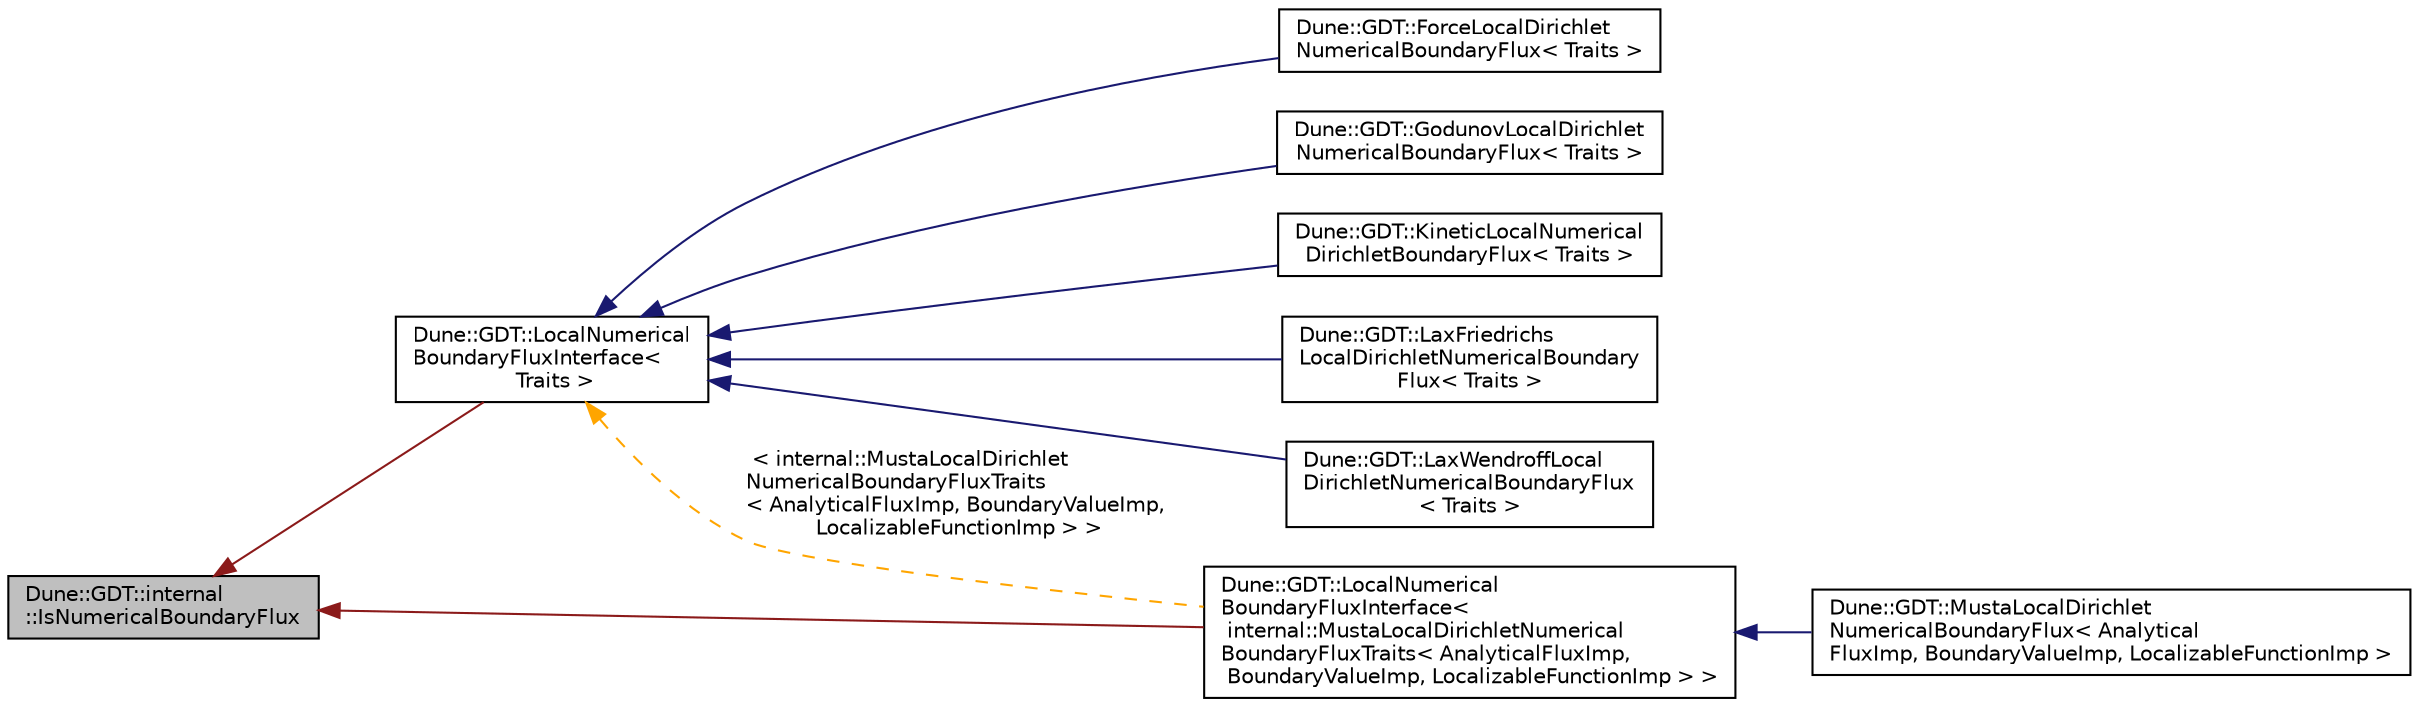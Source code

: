 digraph "Dune::GDT::internal::IsNumericalBoundaryFlux"
{
  edge [fontname="Helvetica",fontsize="10",labelfontname="Helvetica",labelfontsize="10"];
  node [fontname="Helvetica",fontsize="10",shape=record];
  rankdir="LR";
  Node0 [label="Dune::GDT::internal\l::IsNumericalBoundaryFlux",height=0.2,width=0.4,color="black", fillcolor="grey75", style="filled", fontcolor="black"];
  Node0 -> Node1 [dir="back",color="firebrick4",fontsize="10",style="solid",fontname="Helvetica"];
  Node1 [label="Dune::GDT::LocalNumerical\lBoundaryFluxInterface\<\l Traits \>",height=0.2,width=0.4,color="black", fillcolor="white", style="filled",URL="$a01275.html"];
  Node1 -> Node2 [dir="back",color="midnightblue",fontsize="10",style="solid",fontname="Helvetica"];
  Node2 [label="Dune::GDT::ForceLocalDirichlet\lNumericalBoundaryFlux\< Traits \>",height=0.2,width=0.4,color="black", fillcolor="white", style="filled",URL="$a01215.html"];
  Node1 -> Node3 [dir="back",color="midnightblue",fontsize="10",style="solid",fontname="Helvetica"];
  Node3 [label="Dune::GDT::GodunovLocalDirichlet\lNumericalBoundaryFlux\< Traits \>",height=0.2,width=0.4,color="black", fillcolor="white", style="filled",URL="$a01231.html",tooltip="Godunov flux evaluation for Dirichlet boundary intersections. "];
  Node1 -> Node4 [dir="back",color="midnightblue",fontsize="10",style="solid",fontname="Helvetica"];
  Node4 [label="Dune::GDT::KineticLocalNumerical\lDirichletBoundaryFlux\< Traits \>",height=0.2,width=0.4,color="black", fillcolor="white", style="filled",URL="$a01291.html",tooltip="Kinetic flux evaluation for Dirichlet boundary intersections. "];
  Node1 -> Node5 [dir="back",color="midnightblue",fontsize="10",style="solid",fontname="Helvetica"];
  Node5 [label="Dune::GDT::LaxFriedrichs\lLocalDirichletNumericalBoundary\lFlux\< Traits \>",height=0.2,width=0.4,color="black", fillcolor="white", style="filled",URL="$a01311.html",tooltip="Lax-Friedrichs flux evaluation for Dirichlet boundary intersections. "];
  Node1 -> Node6 [dir="back",color="midnightblue",fontsize="10",style="solid",fontname="Helvetica"];
  Node6 [label="Dune::GDT::LaxWendroffLocal\lDirichletNumericalBoundaryFlux\l\< Traits \>",height=0.2,width=0.4,color="black", fillcolor="white", style="filled",URL="$a01339.html"];
  Node1 -> Node7 [dir="back",color="orange",fontsize="10",style="dashed",label=" \< internal::MustaLocalDirichlet\lNumericalBoundaryFluxTraits\l\< AnalyticalFluxImp, BoundaryValueImp,\l LocalizableFunctionImp \> \>" ,fontname="Helvetica"];
  Node7 [label="Dune::GDT::LocalNumerical\lBoundaryFluxInterface\<\l internal::MustaLocalDirichletNumerical\lBoundaryFluxTraits\< AnalyticalFluxImp,\l BoundaryValueImp, LocalizableFunctionImp \> \>",height=0.2,width=0.4,color="black", fillcolor="white", style="filled",URL="$a01275.html"];
  Node7 -> Node8 [dir="back",color="midnightblue",fontsize="10",style="solid",fontname="Helvetica"];
  Node8 [label="Dune::GDT::MustaLocalDirichlet\lNumericalBoundaryFlux\< Analytical\lFluxImp, BoundaryValueImp, LocalizableFunctionImp \>",height=0.2,width=0.4,color="black", fillcolor="white", style="filled",URL="$a01359.html",tooltip="MUSTA flux evaluation for Dirichlet boundary intersections. "];
  Node0 -> Node7 [dir="back",color="firebrick4",fontsize="10",style="solid",fontname="Helvetica"];
}
